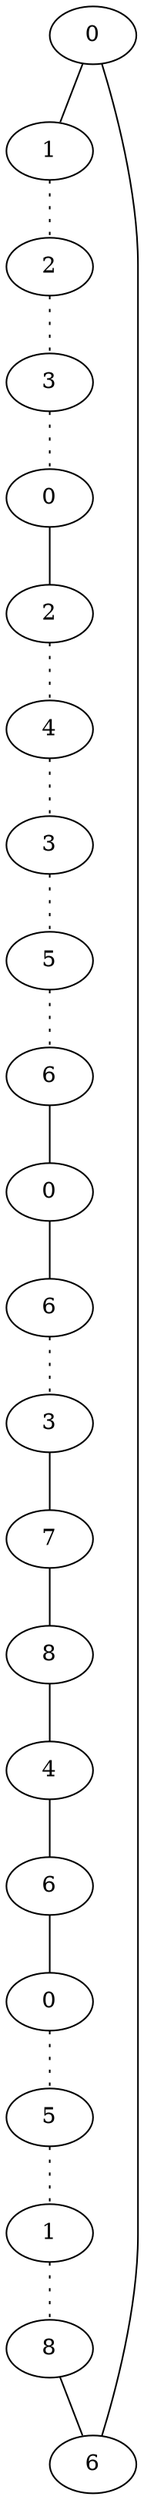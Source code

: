 graph {
a0[label=0];
a1[label=1];
a2[label=2];
a3[label=3];
a4[label=0];
a5[label=2];
a6[label=4];
a7[label=3];
a8[label=5];
a9[label=6];
a10[label=0];
a11[label=6];
a12[label=3];
a13[label=7];
a14[label=8];
a15[label=4];
a16[label=6];
a17[label=0];
a18[label=5];
a19[label=1];
a20[label=8];
a21[label=6];
a0 -- a1;
a0 -- a21;
a1 -- a2 [style=dotted];
a2 -- a3 [style=dotted];
a3 -- a4 [style=dotted];
a4 -- a5;
a5 -- a6 [style=dotted];
a6 -- a7 [style=dotted];
a7 -- a8 [style=dotted];
a8 -- a9 [style=dotted];
a9 -- a10;
a10 -- a11;
a11 -- a12 [style=dotted];
a12 -- a13;
a13 -- a14;
a14 -- a15;
a15 -- a16;
a16 -- a17;
a17 -- a18 [style=dotted];
a18 -- a19 [style=dotted];
a19 -- a20 [style=dotted];
a20 -- a21;
}
